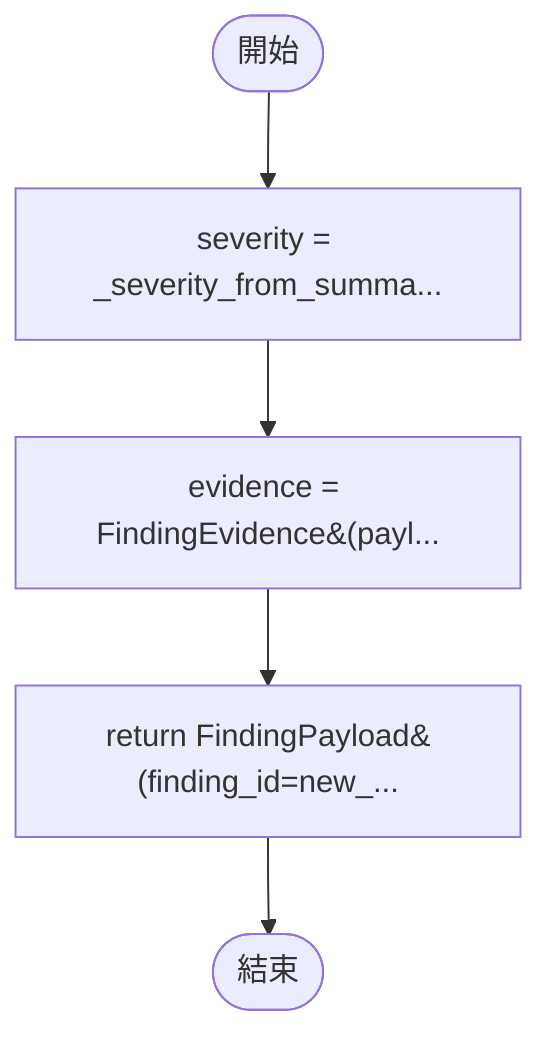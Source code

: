 flowchart TB
    n1([開始])
    n2([結束])
    n3[severity = _severity_from_summa...]
    n4[evidence = FindingEvidence&#40;payl...]
    n5[return FindingPayload&#40;finding_id=new_...]
    n1 --> n3
    n3 --> n4
    n4 --> n5
    n5 --> n2